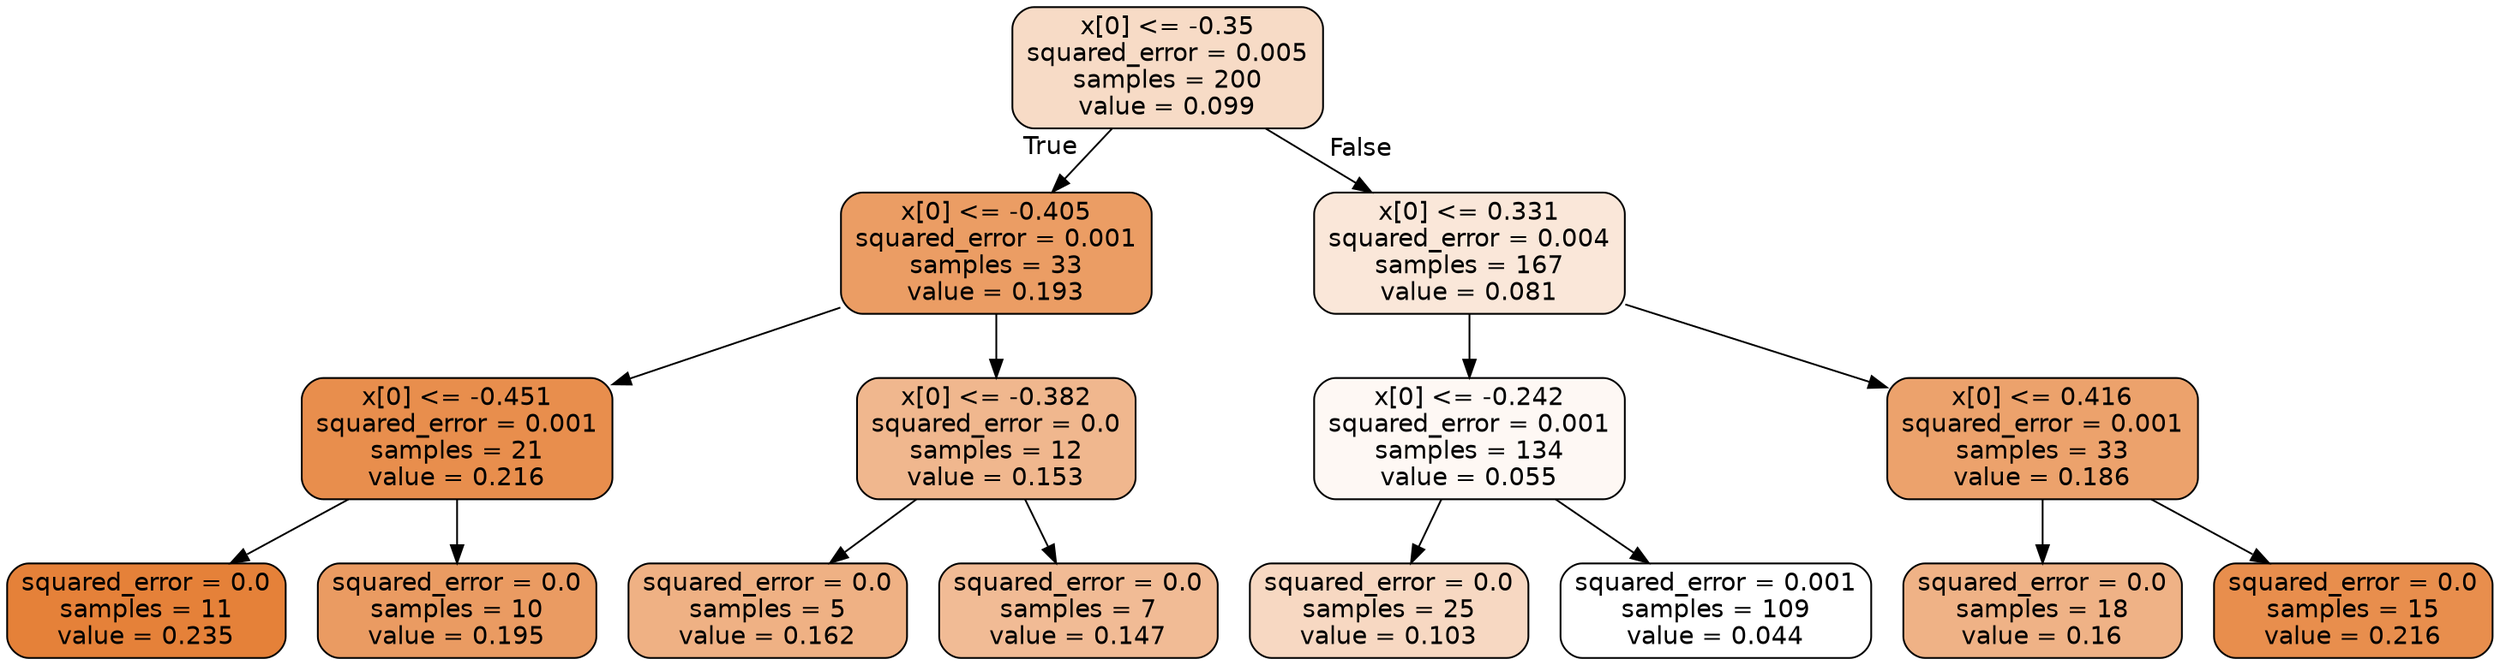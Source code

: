 digraph Tree {
node [shape=box, style="filled, rounded", color="black", fontname="helvetica"] ;
edge [fontname="helvetica"] ;
0 [label="x[0] <= -0.35\nsquared_error = 0.005\nsamples = 200\nvalue = 0.099", fillcolor="#f7dbc6"] ;
1 [label="x[0] <= -0.405\nsquared_error = 0.001\nsamples = 33\nvalue = 0.193", fillcolor="#eb9d64"] ;
0 -> 1 [labeldistance=2.5, labelangle=45, headlabel="True"] ;
2 [label="x[0] <= -0.451\nsquared_error = 0.001\nsamples = 21\nvalue = 0.216", fillcolor="#e88e4d"] ;
1 -> 2 ;
3 [label="squared_error = 0.0\nsamples = 11\nvalue = 0.235", fillcolor="#e58139"] ;
2 -> 3 ;
4 [label="squared_error = 0.0\nsamples = 10\nvalue = 0.195", fillcolor="#ea9b62"] ;
2 -> 4 ;
5 [label="x[0] <= -0.382\nsquared_error = 0.0\nsamples = 12\nvalue = 0.153", fillcolor="#f0b78e"] ;
1 -> 5 ;
6 [label="squared_error = 0.0\nsamples = 5\nvalue = 0.162", fillcolor="#efb184"] ;
5 -> 6 ;
7 [label="squared_error = 0.0\nsamples = 7\nvalue = 0.147", fillcolor="#f1bb95"] ;
5 -> 7 ;
8 [label="x[0] <= 0.331\nsquared_error = 0.004\nsamples = 167\nvalue = 0.081", fillcolor="#fae7d9"] ;
0 -> 8 [labeldistance=2.5, labelangle=-45, headlabel="False"] ;
9 [label="x[0] <= -0.242\nsquared_error = 0.001\nsamples = 134\nvalue = 0.055", fillcolor="#fef8f4"] ;
8 -> 9 ;
10 [label="squared_error = 0.0\nsamples = 25\nvalue = 0.103", fillcolor="#f7d8c2"] ;
9 -> 10 ;
11 [label="squared_error = 0.001\nsamples = 109\nvalue = 0.044", fillcolor="#ffffff"] ;
9 -> 11 ;
12 [label="x[0] <= 0.416\nsquared_error = 0.001\nsamples = 33\nvalue = 0.186", fillcolor="#eca26c"] ;
8 -> 12 ;
13 [label="squared_error = 0.0\nsamples = 18\nvalue = 0.16", fillcolor="#efb286"] ;
12 -> 13 ;
14 [label="squared_error = 0.0\nsamples = 15\nvalue = 0.216", fillcolor="#e88e4d"] ;
12 -> 14 ;
}